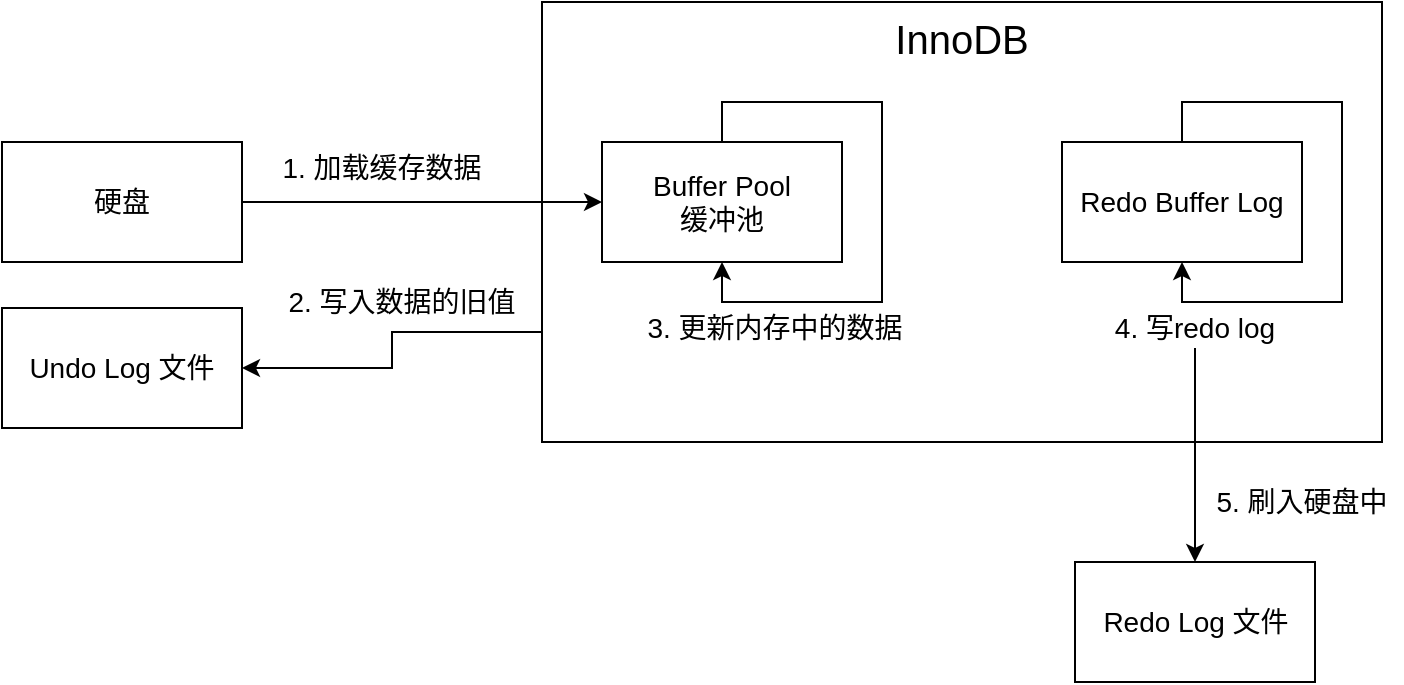 <mxfile version="14.7.6" type="github">
  <diagram id="_IOYvcI6NPBi4Ve4yy4Y" name="第 1 页">
    <mxGraphModel dx="2249" dy="762" grid="1" gridSize="10" guides="1" tooltips="1" connect="1" arrows="1" fold="1" page="1" pageScale="1" pageWidth="827" pageHeight="1169" math="0" shadow="0">
      <root>
        <mxCell id="0" />
        <mxCell id="1" parent="0" />
        <mxCell id="quUcJhqBkwmNajqVeeIg-19" style="edgeStyle=orthogonalEdgeStyle;rounded=0;orthogonalLoop=1;jettySize=auto;html=1;exitX=0;exitY=0.75;exitDx=0;exitDy=0;entryX=1;entryY=0.5;entryDx=0;entryDy=0;fontSize=14;" edge="1" parent="1" source="quUcJhqBkwmNajqVeeIg-1" target="quUcJhqBkwmNajqVeeIg-9">
          <mxGeometry relative="1" as="geometry" />
        </mxCell>
        <mxCell id="quUcJhqBkwmNajqVeeIg-1" value="InnoDB" style="rounded=0;whiteSpace=wrap;html=1;verticalAlign=top;horizontal=1;fontSize=20;" vertex="1" parent="1">
          <mxGeometry x="-530" y="100" width="420" height="220" as="geometry" />
        </mxCell>
        <mxCell id="quUcJhqBkwmNajqVeeIg-5" value="Buffer Pool&lt;br&gt;缓冲池" style="rounded=0;whiteSpace=wrap;html=1;fontSize=14;verticalAlign=middle;" vertex="1" parent="1">
          <mxGeometry x="-500" y="170" width="120" height="60" as="geometry" />
        </mxCell>
        <mxCell id="quUcJhqBkwmNajqVeeIg-7" style="edgeStyle=orthogonalEdgeStyle;rounded=0;orthogonalLoop=1;jettySize=auto;html=1;fontSize=14;" edge="1" parent="1" source="quUcJhqBkwmNajqVeeIg-6" target="quUcJhqBkwmNajqVeeIg-5">
          <mxGeometry relative="1" as="geometry" />
        </mxCell>
        <mxCell id="quUcJhqBkwmNajqVeeIg-6" value="硬盘" style="rounded=0;whiteSpace=wrap;html=1;fontSize=14;verticalAlign=middle;" vertex="1" parent="1">
          <mxGeometry x="-800" y="170" width="120" height="60" as="geometry" />
        </mxCell>
        <mxCell id="quUcJhqBkwmNajqVeeIg-8" value="1. 加载缓存数据" style="text;html=1;strokeColor=none;fillColor=none;align=center;verticalAlign=middle;whiteSpace=wrap;rounded=0;fontSize=14;" vertex="1" parent="1">
          <mxGeometry x="-690" y="170" width="160" height="25" as="geometry" />
        </mxCell>
        <mxCell id="quUcJhqBkwmNajqVeeIg-9" value="Undo Log 文件" style="rounded=0;whiteSpace=wrap;html=1;fontSize=14;verticalAlign=middle;" vertex="1" parent="1">
          <mxGeometry x="-800" y="253" width="120" height="60" as="geometry" />
        </mxCell>
        <mxCell id="quUcJhqBkwmNajqVeeIg-12" value="2. 写入数据的旧值" style="text;html=1;strokeColor=none;fillColor=none;align=center;verticalAlign=middle;whiteSpace=wrap;rounded=0;fontSize=14;" vertex="1" parent="1">
          <mxGeometry x="-690" y="240" width="180" height="20" as="geometry" />
        </mxCell>
        <mxCell id="quUcJhqBkwmNajqVeeIg-13" style="edgeStyle=orthogonalEdgeStyle;rounded=0;orthogonalLoop=1;jettySize=auto;html=1;exitX=0.5;exitY=0;exitDx=0;exitDy=0;entryX=0.5;entryY=1;entryDx=0;entryDy=0;fontSize=14;" edge="1" parent="1" source="quUcJhqBkwmNajqVeeIg-5" target="quUcJhqBkwmNajqVeeIg-5">
          <mxGeometry relative="1" as="geometry" />
        </mxCell>
        <mxCell id="quUcJhqBkwmNajqVeeIg-14" value="3. 更新内存中的数据" style="text;html=1;strokeColor=none;fillColor=none;align=center;verticalAlign=middle;whiteSpace=wrap;rounded=0;fontSize=14;" vertex="1" parent="1">
          <mxGeometry x="-490" y="253" width="153" height="20" as="geometry" />
        </mxCell>
        <mxCell id="quUcJhqBkwmNajqVeeIg-15" value="Redo Buffer Log" style="rounded=0;whiteSpace=wrap;html=1;fontSize=14;verticalAlign=middle;" vertex="1" parent="1">
          <mxGeometry x="-270" y="170" width="120" height="60" as="geometry" />
        </mxCell>
        <mxCell id="quUcJhqBkwmNajqVeeIg-16" style="edgeStyle=orthogonalEdgeStyle;rounded=0;orthogonalLoop=1;jettySize=auto;html=1;exitX=0.5;exitY=0;exitDx=0;exitDy=0;entryX=0.5;entryY=1;entryDx=0;entryDy=0;fontSize=14;" edge="1" parent="1" source="quUcJhqBkwmNajqVeeIg-15" target="quUcJhqBkwmNajqVeeIg-15">
          <mxGeometry relative="1" as="geometry" />
        </mxCell>
        <mxCell id="quUcJhqBkwmNajqVeeIg-17" style="edgeStyle=orthogonalEdgeStyle;rounded=0;orthogonalLoop=1;jettySize=auto;html=1;exitX=0.5;exitY=1;exitDx=0;exitDy=0;fontSize=14;" edge="1" parent="1" source="quUcJhqBkwmNajqVeeIg-14" target="quUcJhqBkwmNajqVeeIg-14">
          <mxGeometry relative="1" as="geometry" />
        </mxCell>
        <mxCell id="quUcJhqBkwmNajqVeeIg-25" style="edgeStyle=orthogonalEdgeStyle;rounded=0;orthogonalLoop=1;jettySize=auto;html=1;fontSize=14;" edge="1" parent="1" source="quUcJhqBkwmNajqVeeIg-20" target="quUcJhqBkwmNajqVeeIg-24">
          <mxGeometry relative="1" as="geometry" />
        </mxCell>
        <mxCell id="quUcJhqBkwmNajqVeeIg-20" value="4. 写redo log" style="text;html=1;strokeColor=none;fillColor=none;align=center;verticalAlign=middle;whiteSpace=wrap;rounded=0;fontSize=14;" vertex="1" parent="1">
          <mxGeometry x="-280" y="253" width="153" height="20" as="geometry" />
        </mxCell>
        <mxCell id="quUcJhqBkwmNajqVeeIg-24" value="Redo Log 文件" style="rounded=0;whiteSpace=wrap;html=1;fontSize=14;verticalAlign=middle;" vertex="1" parent="1">
          <mxGeometry x="-263.5" y="380" width="120" height="60" as="geometry" />
        </mxCell>
        <mxCell id="quUcJhqBkwmNajqVeeIg-26" value="5. 刷入硬盘中" style="text;html=1;strokeColor=none;fillColor=none;align=center;verticalAlign=middle;whiteSpace=wrap;rounded=0;fontSize=14;" vertex="1" parent="1">
          <mxGeometry x="-200" y="340" width="100" height="20" as="geometry" />
        </mxCell>
      </root>
    </mxGraphModel>
  </diagram>
</mxfile>
